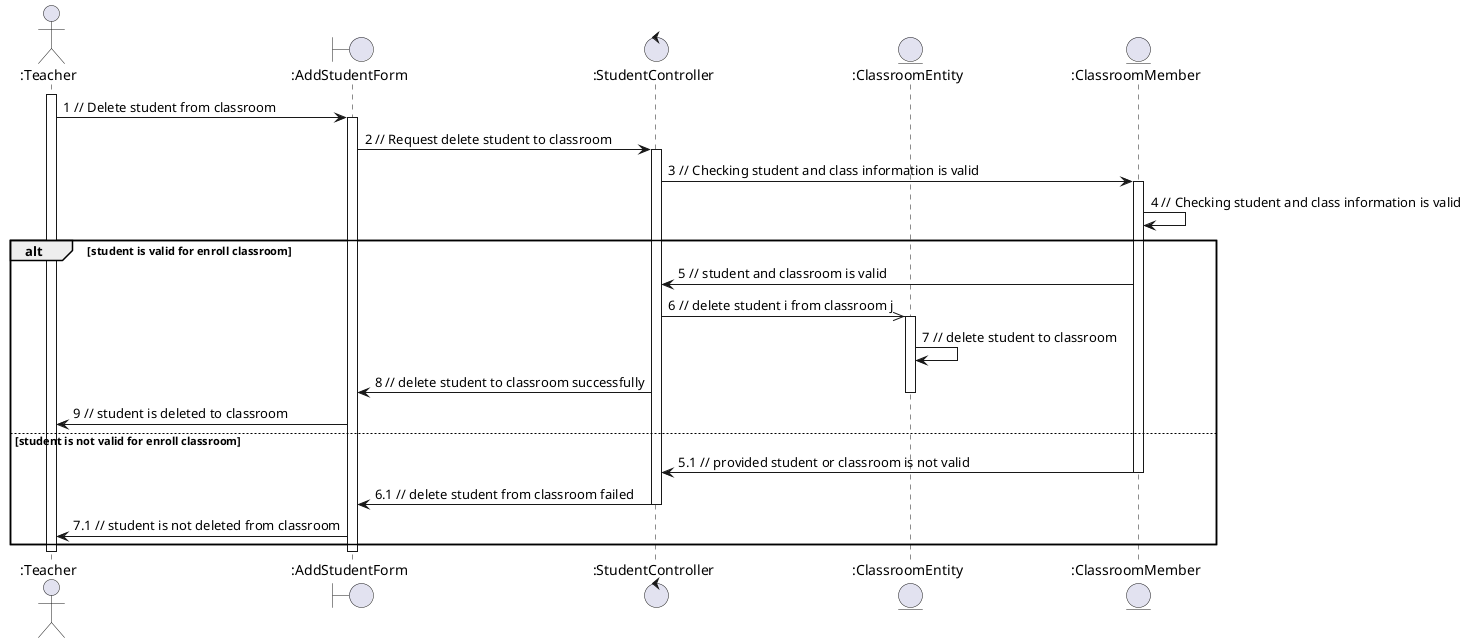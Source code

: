 @startuml deleteStudent

actor ":Teacher"
boundary ":AddStudentForm"
control ":StudentController"
entity ":ClassroomEntity"
entity ":ClassroomMember"

activate ":Teacher"
":Teacher" -> ":AddStudentForm": 1 // Delete student from classroom
activate ":AddStudentForm"
":AddStudentForm" -> ":StudentController": 2 // Request delete student to classroom
activate ":StudentController"
":StudentController" -> ":ClassroomMember": 3 // Checking student and class information is valid
activate ":ClassroomMember"
":ClassroomMember" -> ":ClassroomMember": 4 // Checking student and class information is valid
alt student is valid for enroll classroom
    ":ClassroomMember" -> ":StudentController": 5 // student and classroom is valid
    ":StudentController" ->> ":ClassroomEntity": 6 // delete student i from classroom j
    activate ":ClassroomEntity" 
    ":ClassroomEntity" -> ":ClassroomEntity": 7 // delete student to classroom
    ":StudentController" -> ":AddStudentForm": 8 // delete student to classroom successfully
    deactivate ":ClassroomEntity"
    ":AddStudentForm" -> ":Teacher": 9 // student is deleted to classroom

else student is not valid for enroll classroom
    ":ClassroomMember" -> ":StudentController": 5.1 // provided student or classroom is not valid
    deactivate ":ClassroomMember"
    ":StudentController" -> ":AddStudentForm": 6.1 // delete student from classroom failed
    deactivate ":StudentController"
    ":AddStudentForm" -> ":Teacher": 7.1 // student is not deleted from classroom
end

deactivate ":AddStudentForm"
deactivate ":Teacher"

@enduml